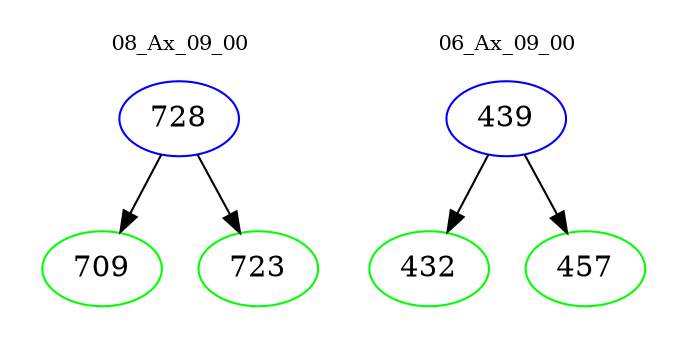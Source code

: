 digraph{
subgraph cluster_0 {
color = white
label = "08_Ax_09_00";
fontsize=10;
T0_728 [label="728", color="blue"]
T0_728 -> T0_709 [color="black"]
T0_709 [label="709", color="green"]
T0_728 -> T0_723 [color="black"]
T0_723 [label="723", color="green"]
}
subgraph cluster_1 {
color = white
label = "06_Ax_09_00";
fontsize=10;
T1_439 [label="439", color="blue"]
T1_439 -> T1_432 [color="black"]
T1_432 [label="432", color="green"]
T1_439 -> T1_457 [color="black"]
T1_457 [label="457", color="green"]
}
}

